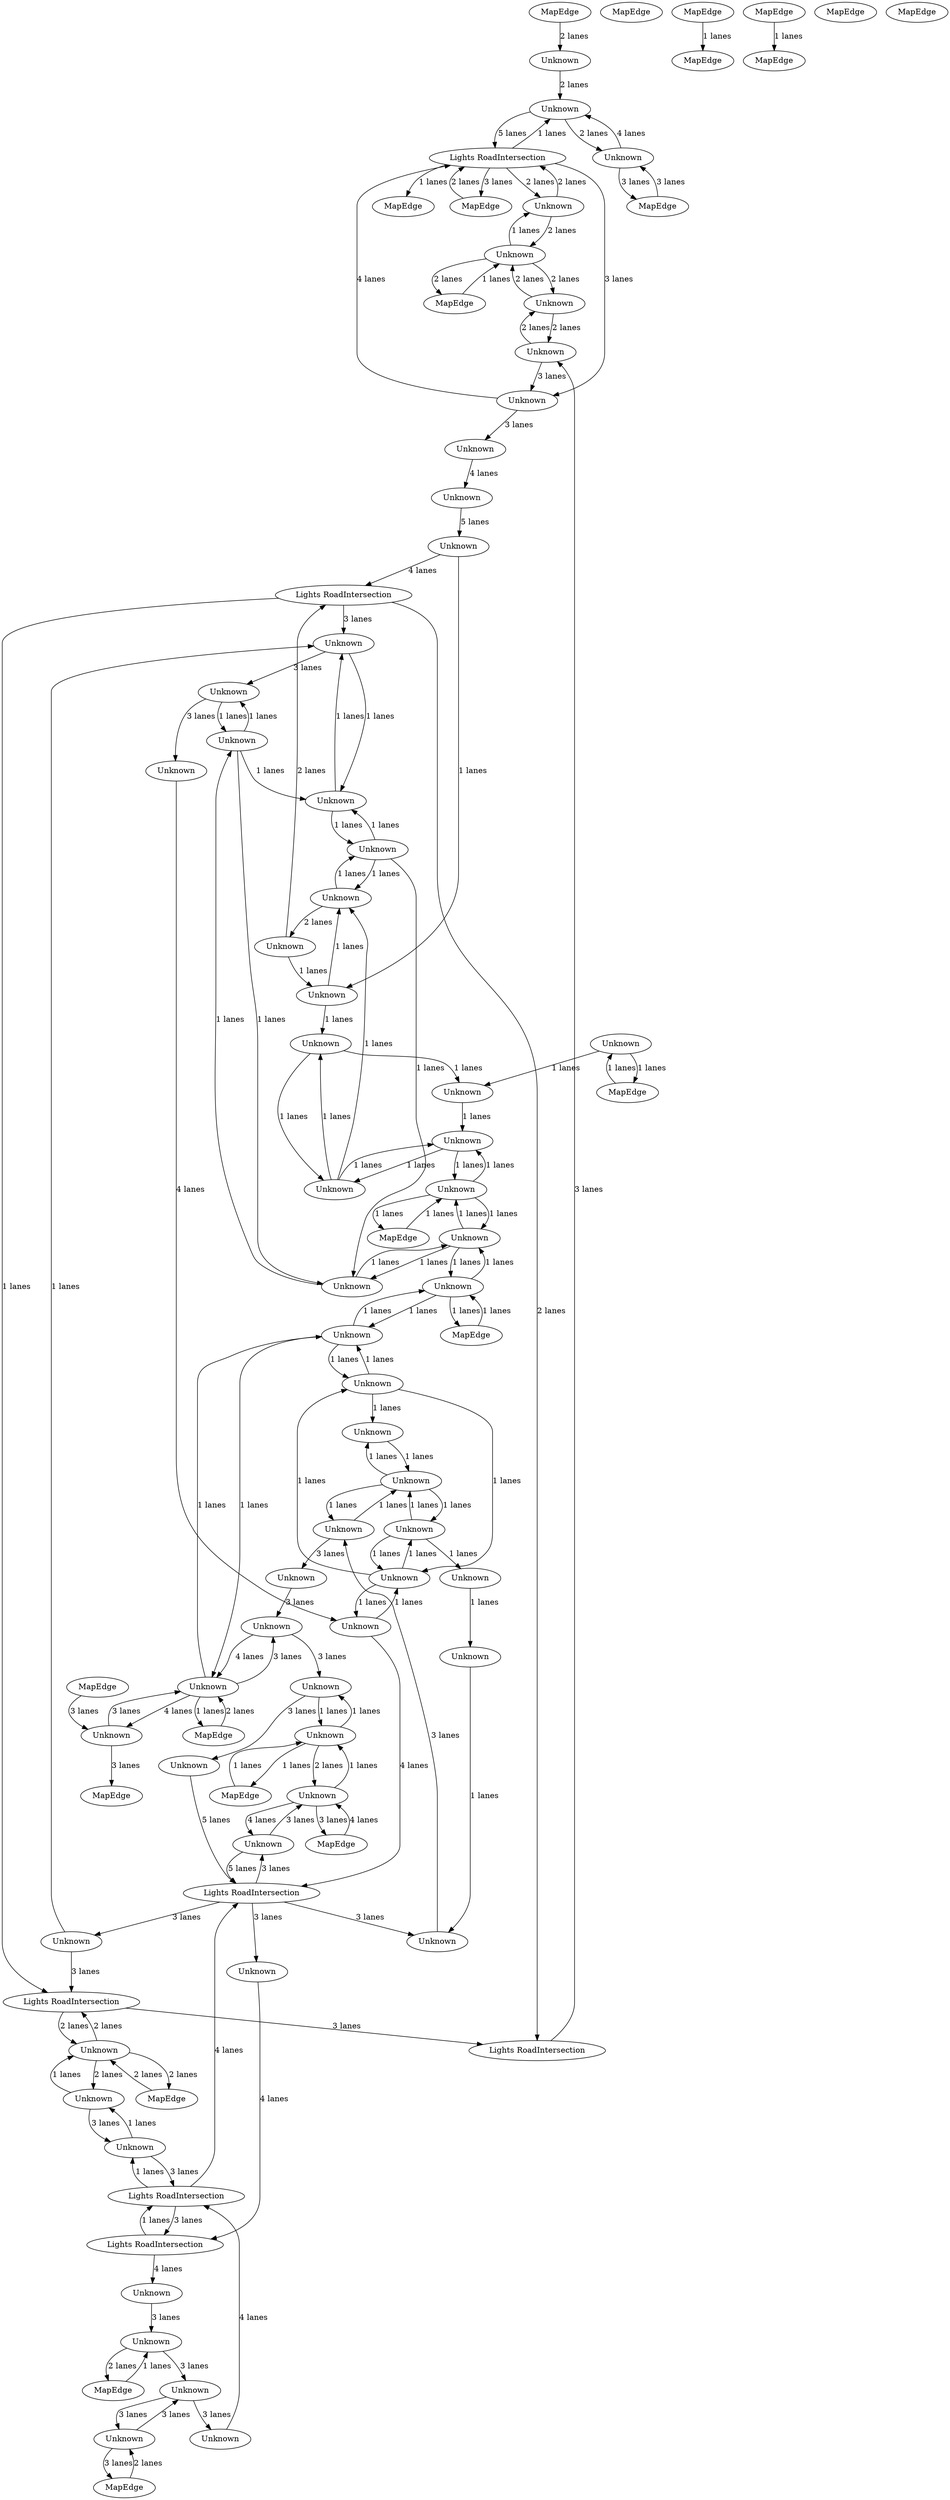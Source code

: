 digraph {
    0 [ label = "MapEdge" ]
    1 [ label = "Lights RoadIntersection" ]
    2 [ label = "Unknown" ]
    3 [ label = "MapEdge" ]
    4 [ label = "Unknown" ]
    5 [ label = "Unknown" ]
    6 [ label = "Lights RoadIntersection" ]
    7 [ label = "Unknown" ]
    8 [ label = "MapEdge" ]
    9 [ label = "MapEdge" ]
    10 [ label = "Unknown" ]
    11 [ label = "Unknown" ]
    12 [ label = "Unknown" ]
    13 [ label = "Unknown" ]
    14 [ label = "Unknown" ]
    15 [ label = "MapEdge" ]
    16 [ label = "MapEdge" ]
    17 [ label = "MapEdge" ]
    18 [ label = "Unknown" ]
    19 [ label = "Unknown" ]
    20 [ label = "Unknown" ]
    21 [ label = "Unknown" ]
    22 [ label = "Unknown" ]
    23 [ label = "MapEdge" ]
    24 [ label = "Unknown" ]
    25 [ label = "Unknown" ]
    26 [ label = "Unknown" ]
    27 [ label = "Unknown" ]
    28 [ label = "Unknown" ]
    29 [ label = "Unknown" ]
    30 [ label = "Unknown" ]
    31 [ label = "MapEdge" ]
    32 [ label = "MapEdge" ]
    33 [ label = "Unknown" ]
    34 [ label = "Unknown" ]
    35 [ label = "Unknown" ]
    36 [ label = "MapEdge" ]
    37 [ label = "Unknown" ]
    38 [ label = "Unknown" ]
    39 [ label = "Unknown" ]
    40 [ label = "Unknown" ]
    41 [ label = "Unknown" ]
    42 [ label = "Lights RoadIntersection" ]
    43 [ label = "MapEdge" ]
    44 [ label = "Unknown" ]
    45 [ label = "Unknown" ]
    46 [ label = "Unknown" ]
    47 [ label = "MapEdge" ]
    48 [ label = "MapEdge" ]
    49 [ label = "Unknown" ]
    50 [ label = "Unknown" ]
    51 [ label = "MapEdge" ]
    52 [ label = "Unknown" ]
    53 [ label = "Unknown" ]
    54 [ label = "Unknown" ]
    55 [ label = "Unknown" ]
    56 [ label = "Unknown" ]
    57 [ label = "Unknown" ]
    58 [ label = "Unknown" ]
    59 [ label = "Unknown" ]
    60 [ label = "Unknown" ]
    61 [ label = "Unknown" ]
    62 [ label = "Unknown" ]
    63 [ label = "Unknown" ]
    64 [ label = "Unknown" ]
    65 [ label = "Unknown" ]
    66 [ label = "Unknown" ]
    67 [ label = "MapEdge" ]
    68 [ label = "Unknown" ]
    69 [ label = "MapEdge" ]
    70 [ label = "Unknown" ]
    71 [ label = "MapEdge" ]
    72 [ label = "MapEdge" ]
    73 [ label = "MapEdge" ]
    74 [ label = "Unknown" ]
    75 [ label = "Unknown" ]
    76 [ label = "Lights RoadIntersection" ]
    77 [ label = "MapEdge" ]
    78 [ label = "Unknown" ]
    79 [ label = "Unknown" ]
    80 [ label = "MapEdge" ]
    81 [ label = "Lights RoadIntersection" ]
    82 [ label = "Lights RoadIntersection" ]
    83 [ label = "Unknown" ]
    84 [ label = "Unknown" ]
    85 [ label = "Unknown" ]
    86 [ label = "Lights RoadIntersection" ]
    87 [ label = "Unknown" ]
    88 [ label = "MapEdge" ]
    6 -> 42 [ label = "1 lanes" ]
    2 -> 69 [ label = "2 lanes" ]
    69 -> 2 [ label = "1 lanes" ]
    7 -> 5 [ label = "2 lanes" ]
    5 -> 7 [ label = "2 lanes" ]
    1 -> 8 [ label = "1 lanes" ]
    7 -> 31 [ label = "2 lanes" ]
    31 -> 7 [ label = "1 lanes" ]
    60 -> 7 [ label = "2 lanes" ]
    7 -> 60 [ label = "1 lanes" ]
    0 -> 33 [ label = "2 lanes" ]
    62 -> 61 [ label = "1 lanes" ]
    61 -> 62 [ label = "3 lanes" ]
    12 -> 57 [ label = "1 lanes" ]
    57 -> 12 [ label = "1 lanes" ]
    57 -> 58 [ label = "1 lanes" ]
    58 -> 57 [ label = "1 lanes" ]
    11 -> 16 [ label = "2 lanes" ]
    16 -> 11 [ label = "2 lanes" ]
    18 -> 55 [ label = "1 lanes" ]
    19 -> 18 [ label = "1 lanes" ]
    17 -> 19 [ label = "1 lanes" ]
    19 -> 17 [ label = "1 lanes" ]
    54 -> 12 [ label = "1 lanes" ]
    20 -> 84 [ label = "1 lanes" ]
    84 -> 53 [ label = "1 lanes" ]
    22 -> 35 [ label = "1 lanes" ]
    35 -> 22 [ label = "1 lanes" ]
    35 -> 79 [ label = "1 lanes" ]
    79 -> 35 [ label = "1 lanes" ]
    22 -> 58 [ label = "1 lanes" ]
    57 -> 35 [ label = "1 lanes" ]
    79 -> 59 [ label = "1 lanes" ]
    59 -> 79 [ label = "1 lanes" ]
    25 -> 26 [ label = "1 lanes" ]
    26 -> 25 [ label = "1 lanes" ]
    26 -> 30 [ label = "1 lanes" ]
    30 -> 26 [ label = "1 lanes" ]
    30 -> 56 [ label = "1 lanes" ]
    56 -> 30 [ label = "1 lanes" ]
    27 -> 25 [ label = "1 lanes" ]
    30 -> 28 [ label = "1 lanes" ]
    28 -> 29 [ label = "1 lanes" ]
    29 -> 66 [ label = "1 lanes" ]
    74 -> 24 [ label = "3 lanes" ]
    54 -> 55 [ label = "1 lanes" ]
    55 -> 54 [ label = "1 lanes" ]
    55 -> 59 [ label = "1 lanes" ]
    59 -> 55 [ label = "1 lanes" ]
    59 -> 32 [ label = "1 lanes" ]
    32 -> 59 [ label = "1 lanes" ]
    1 -> 9 [ label = "3 lanes" ]
    9 -> 1 [ label = "2 lanes" ]
    10 -> 1 [ label = "5 lanes" ]
    1 -> 10 [ label = "1 lanes" ]
    37 -> 44 [ label = "3 lanes" ]
    44 -> 37 [ label = "3 lanes" ]
    38 -> 49 [ label = "3 lanes" ]
    49 -> 38 [ label = "4 lanes" ]
    49 -> 24 [ label = "3 lanes" ]
    24 -> 49 [ label = "4 lanes" ]
    42 -> 11 [ label = "2 lanes" ]
    11 -> 42 [ label = "2 lanes" ]
    70 -> 68 [ label = "3 lanes" ]
    68 -> 70 [ label = "4 lanes" ]
    39 -> 42 [ label = "3 lanes" ]
    40 -> 41 [ label = "3 lanes" ]
    42 -> 86 [ label = "3 lanes" ]
    76 -> 39 [ label = "3 lanes" ]
    86 -> 40 [ label = "3 lanes" ]
    40 -> 5 [ label = "2 lanes" ]
    5 -> 40 [ label = "2 lanes" ]
    39 -> 13 [ label = "1 lanes" ]
    36 -> 50 [ label = "3 lanes" ]
    50 -> 36 [ label = "3 lanes" ]
    2 -> 37 [ label = "3 lanes" ]
    64 -> 2 [ label = "3 lanes" ]
    44 -> 3 [ label = "3 lanes" ]
    3 -> 44 [ label = "2 lanes" ]
    68 -> 46 [ label = "1 lanes" ]
    46 -> 68 [ label = "2 lanes" ]
    43 -> 38 [ label = "3 lanes" ]
    50 -> 10 [ label = "4 lanes" ]
    10 -> 50 [ label = "2 lanes" ]
    41 -> 1 [ label = "4 lanes" ]
    1 -> 41 [ label = "3 lanes" ]
    33 -> 10 [ label = "2 lanes" ]
    85 -> 76 [ label = "5 lanes" ]
    76 -> 63 [ label = "3 lanes" ]
    38 -> 51 [ label = "3 lanes" ]
    24 -> 45 [ label = "3 lanes" ]
    37 -> 65 [ label = "3 lanes" ]
    52 -> 83 [ label = "5 lanes" ]
    6 -> 13 [ label = "3 lanes" ]
    13 -> 21 [ label = "3 lanes" ]
    21 -> 34 [ label = "3 lanes" ]
    41 -> 4 [ label = "3 lanes" ]
    14 -> 76 [ label = "4 lanes" ]
    34 -> 14 [ label = "4 lanes" ]
    21 -> 22 [ label = "1 lanes" ]
    22 -> 21 [ label = "1 lanes" ]
    58 -> 13 [ label = "1 lanes" ]
    13 -> 58 [ label = "1 lanes" ]
    12 -> 20 [ label = "2 lanes" ]
    20 -> 6 [ label = "2 lanes" ]
    6 -> 86 [ label = "2 lanes" ]
    1 -> 60 [ label = "2 lanes" ]
    60 -> 1 [ label = "2 lanes" ]
    61 -> 11 [ label = "1 lanes" ]
    11 -> 61 [ label = "2 lanes" ]
    81 -> 82 [ label = "1 lanes" ]
    82 -> 81 [ label = "3 lanes" ]
    82 -> 62 [ label = "1 lanes" ]
    62 -> 82 [ label = "3 lanes" ]
    63 -> 81 [ label = "4 lanes" ]
    81 -> 64 [ label = "4 lanes" ]
    46 -> 45 [ label = "1 lanes" ]
    45 -> 46 [ label = "1 lanes" ]
    71 -> 46 [ label = "1 lanes" ]
    46 -> 71 [ label = "1 lanes" ]
    53 -> 54 [ label = "1 lanes" ]
    54 -> 53 [ label = "1 lanes" ]
    26 -> 75 [ label = "1 lanes" ]
    75 -> 26 [ label = "1 lanes" ]
    68 -> 67 [ label = "3 lanes" ]
    67 -> 68 [ label = "4 lanes" ]
    48 -> 47 [ label = "1 lanes" ]
    72 -> 73 [ label = "1 lanes" ]
    65 -> 82 [ label = "4 lanes" ]
    82 -> 76 [ label = "4 lanes" ]
    66 -> 75 [ label = "3 lanes" ]
    75 -> 74 [ label = "3 lanes" ]
    76 -> 66 [ label = "3 lanes" ]
    76 -> 70 [ label = "3 lanes" ]
    70 -> 76 [ label = "5 lanes" ]
    49 -> 77 [ label = "1 lanes" ]
    77 -> 49 [ label = "2 lanes" ]
    78 -> 23 [ label = "1 lanes" ]
    23 -> 78 [ label = "1 lanes" ]
    14 -> 56 [ label = "1 lanes" ]
    56 -> 14 [ label = "1 lanes" ]
    27 -> 87 [ label = "1 lanes" ]
    87 -> 27 [ label = "1 lanes" ]
    56 -> 27 [ label = "1 lanes" ]
    27 -> 56 [ label = "1 lanes" ]
    49 -> 87 [ label = "1 lanes" ]
    87 -> 49 [ label = "1 lanes" ]
    78 -> 79 [ label = "1 lanes" ]
    79 -> 78 [ label = "1 lanes" ]
    87 -> 78 [ label = "1 lanes" ]
    78 -> 87 [ label = "1 lanes" ]
    53 -> 18 [ label = "1 lanes" ]
    83 -> 84 [ label = "1 lanes" ]
    84 -> 12 [ label = "1 lanes" ]
    4 -> 52 [ label = "4 lanes" ]
    83 -> 6 [ label = "4 lanes" ]
    45 -> 85 [ label = "3 lanes" ]
}
